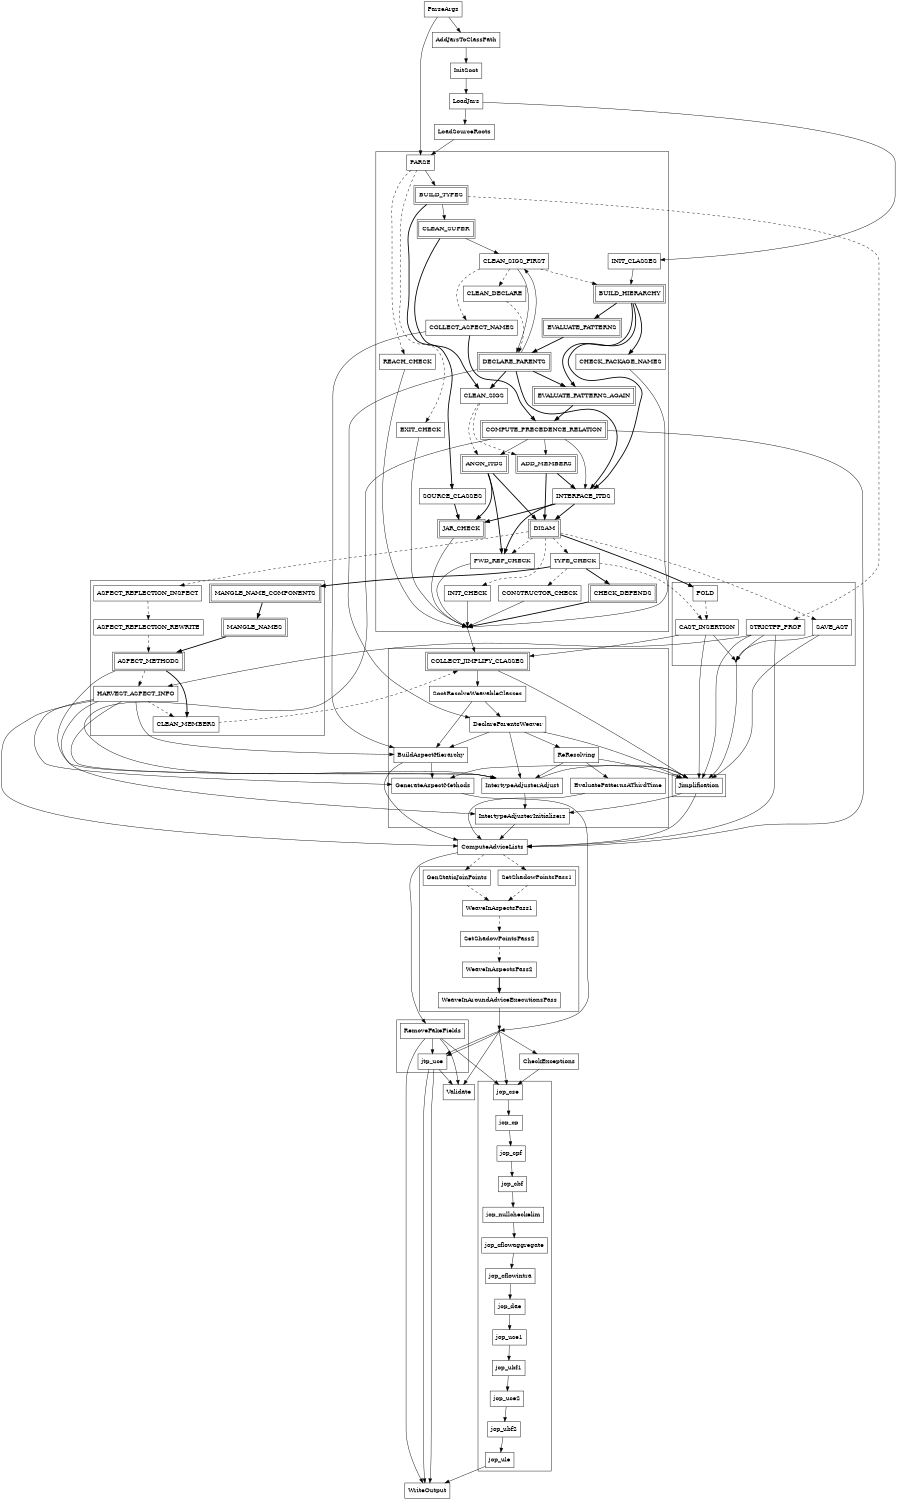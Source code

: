 digraph G {
    //rotate="90";
    //size="16.5x11.5";
 //   size="11.5x16.5";
    //size="11.5x16.5";
    //page="11.5x16.5";
    size="8,10";

    // local dep: style=dashed
    // global dep: style=bold
    // barrier after: peripheries=2

    node [shape="box"];
    subgraph clusterPolyglot
    {
        ANON_ITDS;
        ADD_MEMBERS;
        BUILD_HIERARCHY;
        BUILD_TYPES;
        CLEAN_SIGS;
        DECLARE_PARENTS;
        DISAM;
        INIT_CHECK;
        FWD_REF_CHECK;
        CHECK_DEPENDS;
        CONSTRUCTOR_CHECK;
        COMPUTE_PRECEDENCE_RELATION;
        EVALUATE_PATTERNS_AGAIN;
        EVALUATE_PATTERNS;
        INIT_CHECK;
        PARSE;
        REACH_CHECK;
        EXIT_CHECK;
        CHECK_PACKAGE_NAMES;
        PRE_OUTPUT_ALL;
        JAR_CHECK;
        INTERFACE_ITDS;
        SOURCE_CLASSES;
        COLLECT_ASPECT_NAMES;
        CLEAN_DECLARE;
        TYPE_CHECK;
        INIT_CLASSES;
        CLEAN_SUPER;
        CLEAN_SIGS_FIRST;

    };

    subgraph clusterAspectInfo {
        CLEAN_MEMBERS;
        HARVEST_ASPECT_INFO;
        ASPECT_REFLECTION_REWRITE;
        ASPECT_REFLECTION_INSPECT;
        ASPECT_METHODS;
        MANGLE_NAMES;
        MANGLE_NAME_COMPONENTS;
    };

    ComputeAdviceLists;


    subgraph clusterFoo {
        SAVE_AST;
        FOLD;
        CAST_INSERTION;
        STRICTFP_PROP;
        Bar [shape=point];
    };
    subgraph clusterJimple2 {
        Jimplification;
    };
    subgraph clusterBackend {
        COLLECT_JIMPLIFY_CLASSES;
        SootResolveWeavableClasses;
        DeclareParentsWeaver;
        ReResolving;
        EvaluatePatternsAThirdTime;
        BuildAspectHierarchy;
        //EvaluatePatternsAThirdTime;
    //};
    //subgraph clusterJimple {
        //Jimplification;
        IntertypeAdjusterInitialisers;
        IntertypeAdjusterAdjust;
        GenerateAspectMethods;
    };

    subgraph clusterCleanup {
        RemoveFakeFields;
        jtp_uce;
    };
    subgraph clusterOpt {
        jop_cse ->
        jop_cp ->
        jop_cpf ->
        jop_cbf ->

        jop_nullcheckelim ->
        jop_cflowaggregate ->
        jop_cflowintra ->

        jop_dae ->
        jop_uce1 ->
        jop_ubf1 ->
        jop_uce2 ->
        jop_ubf2 ->
        jop_ule;

    };
    DoneWeaving -> jtp_uce;
    jtp_uce -> WriteOutput;

    RemoveFakeFields -> jop_cse;
    DoneWeaving -> jop_cse;
    jop_ule -> WriteOutput;

    IntertypeAdjusterAdjust -> IntertypeAdjusterInitialisers [style=invis];

    STRICTFP_PROP -> Bar;
    CAST_INSERTION -> Bar;
    SAVE_AST -> Bar;
    Bar -> Jimplification;


    

    STRICTFP_PROP -> HARVEST_ASPECT_INFO;

    BuildAspectHierarchy -> ComputeAdviceLists;

    SAVE_AST -> Jimplification;
    

    REACH_CHECK -> PRE_OUTPUT_ALL;
    JAR_CHECK -> PRE_OUTPUT_ALL;
    FWD_REF_CHECK -> PRE_OUTPUT_ALL;
    CHECK_PACKAGE_NAMES -> PRE_OUTPUT_ALL;
    CONSTRUCTOR_CHECK -> PRE_OUTPUT_ALL;
    INIT_CHECK -> PRE_OUTPUT_ALL;
    EXIT_CHECK -> PRE_OUTPUT_ALL;

    PRE_OUTPUT_ALL -> COLLECT_JIMPLIFY_CLASSES;

    //CAST_INSERTION -> ASPECT_METHODS;

    ParseArgs ->
    AddJarsToClassPath ->
    InitSoot ->
    LoadJars ->
    LoadSourceRoots;
    LoadJars ->
    INIT_CLASSES;

    INIT_CLASSES -> BUILD_HIERARCHY;

    LoadSourceRoots -> PARSE;
    ParseArgs -> PARSE;


    PARSE ->
    BUILD_TYPES ->
    CLEAN_SUPER ->
    CLEAN_SIGS_FIRST -> DECLARE_PARENTS -> CLEAN_SIGS_FIRST;
    CLEAN_SIGS_FIRST -> CLEAN_DECLARE [style=dashed];
    CLEAN_SIGS_FIRST -> COLLECT_ASPECT_NAMES [style=dashed];
    CLEAN_SIGS_FIRST -> BUILD_HIERARCHY [style=dashed];
    BUILD_HIERARCHY -> CHECK_PACKAGE_NAMES [style=bold];
    BUILD_HIERARCHY -> EVALUATE_PATTERNS [style=bold];
    EVALUATE_PATTERNS -> DECLARE_PARENTS [style=bold];
    CLEAN_DECLARE -> DECLARE_PARENTS [style=dashed];
    DECLARE_PARENTS -> EVALUATE_PATTERNS_AGAIN [style=bold];
    BUILD_HIERARCHY -> EVALUATE_PATTERNS_AGAIN [style=bold];
    BUILD_TYPES [peripheries=2];
    CLEAN_SUPER [peripheries=2];
    BUILD_HIERARCHY [peripheries=2];
    EVALUATE_PATTERNS [peripheries=2];
    DECLARE_PARENTS [peripheries=2];
    EVALUATE_PATTERNS_AGAIN [peripheries=2];



    COMPUTE_PRECEDENCE_RELATION [peripheries=2];
    COMPUTE_PRECEDENCE_RELATION -> ADD_MEMBERS;
    COMPUTE_PRECEDENCE_RELATION -> INTERFACE_ITDS;
    COMPUTE_PRECEDENCE_RELATION -> ANON_ITDS;
    COMPUTE_PRECEDENCE_RELATION -> IntertypeAdjusterAdjust;
    COMPUTE_PRECEDENCE_RELATION -> ComputeAdviceLists;

    STRICTFP_PROP -> ComputeAdviceLists;
    STRICTFP_PROP -> Jimplification;

    COLLECT_ASPECT_NAMES -> COMPUTE_PRECEDENCE_RELATION [style=bold];
    EVALUATE_PATTERNS_AGAIN -> COMPUTE_PRECEDENCE_RELATION [style=bold];
    
    DECLARE_PARENTS -> CLEAN_SIGS [style=bold];
    CLEAN_SUPER -> CLEAN_SIGS [style=bold];

    CLEAN_SIGS -> ADD_MEMBERS [style=dashed];

    ADD_MEMBERS -> INTERFACE_ITDS [style=bold];
    BUILD_HIERARCHY -> INTERFACE_ITDS [style=bold];
    DECLARE_PARENTS -> INTERFACE_ITDS [style=bold];

    BUILD_TYPES -> SOURCE_CLASSES [style=bold];
    CLEAN_SIGS -> ANON_ITDS [style=dashed];

    ADD_MEMBERS -> DISAM [style=bold];
    INTERFACE_ITDS -> DISAM [style=bold];
    ANON_ITDS -> DISAM [style=bold];

    DISAM -> FOLD [style=bold];
    DISAM -> TYPE_CHECK [style=dashed];
    PARSE -> REACH_CHECK [style=dashed];
    FOLD -> CAST_INSERTION [style=dashed];
    TYPE_CHECK -> CAST_INSERTION [style=dashed];


    //CHECK_DEPENDS -> TYPE_CHECK [style=bold];

    BUILD_TYPES -> STRICTFP_PROP [style=dashed];
    PARSE -> EXIT_CHECK [style=dashed];
    DISAM -> INIT_CHECK [style=dashed];
    TYPE_CHECK -> CONSTRUCTOR_CHECK [style=dashed];
    DISAM -> FWD_REF_CHECK [style=dashed];
    INTERFACE_ITDS -> FWD_REF_CHECK [style=bold];
    ANON_ITDS -> FWD_REF_CHECK [style=bold];
    JAR_CHECK [peripheries=2];
    INTERFACE_ITDS -> JAR_CHECK [style=bold];
    ANON_ITDS -> JAR_CHECK [style=bold];

    SOURCE_CLASSES -> JAR_CHECK [style=bold];

    CHECK_DEPENDS [peripheries=2];
    TYPE_CHECK -> CHECK_DEPENDS [style=bold];

    // PRE_OUTPUT_ALL is an empty pass used to delimit some range of passes
    // to be repeated, so it depends on everything before it
    CHECK_DEPENDS -> PRE_OUTPUT_ALL [style=bold];
    // SAVE_AST needs to be outside the range of passes that spawn new jobs
    DISAM -> SAVE_AST [style=dashed];

    MANGLE_NAME_COMPONENTS [peripheries=2];
    MANGLE_NAMES [peripheries=2];

    TYPE_CHECK -> MANGLE_NAME_COMPONENTS [style=bold];
    MANGLE_NAME_COMPONENTS -> MANGLE_NAMES [style=bold];

    DISAM -> ASPECT_REFLECTION_INSPECT [style=dashed];
    ASPECT_REFLECTION_INSPECT -> ASPECT_REFLECTION_REWRITE [style=dashed];
    ASPECT_METHODS [peripheries=2];
    ASPECT_REFLECTION_REWRITE -> ASPECT_METHODS [style=dashed];
    MANGLE_NAMES -> ASPECT_METHODS [style=bold];

    // might be global; should test it to make sure it's local
    ASPECT_METHODS -> HARVEST_ASPECT_INFO [style=dashed];

    ASPECT_METHODS -> CLEAN_MEMBERS [style=bold];
    HARVEST_ASPECT_INFO -> CLEAN_MEMBERS [style=dashed];

    COLLECT_JIMPLIFY_CLASSES [peripheries=2];

    // COLLECT_JIMPLIFY_CLASSES dependes on whatever is before it
    CLEAN_MEMBERS -> COLLECT_JIMPLIFY_CLASSES [style=dashed];
    CLEAN_SIGS;

    ADD_MEMBERS [peripheries=2];
    INTERFACE_ITDS;
    SOURCE_CLASSES;
    ANON_ITDS [peripheries=2];

    DISAM [peripheries=2];

    COLLECT_JIMPLIFY_CLASSES -> SootResolveWeavableClasses;
    COLLECT_ASPECT_NAMES -> BuildAspectHierarchy;
    HARVEST_ASPECT_INFO -> BuildAspectHierarchy;
    SootResolveWeavableClasses -> BuildAspectHierarchy;
    SootResolveWeavableClasses -> DeclareParentsWeaver;
    DECLARE_PARENTS -> DeclareParentsWeaver;
    DeclareParentsWeaver -> ReResolving;
    ReResolving -> IntertypeAdjusterAdjust;
    HARVEST_ASPECT_INFO -> IntertypeAdjusterAdjust;
    ASPECT_METHODS -> IntertypeAdjusterAdjust;
    DeclareParentsWeaver -> IntertypeAdjusterAdjust;
    ReResolving -> Jimplification;
    IntertypeAdjusterAdjust -> Jimplification;
    DeclareParentsWeaver -> Jimplification;
    COLLECT_JIMPLIFY_CLASSES -> Jimplification;
    CAST_INSERTION -> COLLECT_JIMPLIFY_CLASSES;

    ReResolving -> EvaluatePatternsAThirdTime;

    Jimplification -> IntertypeAdjusterInitialisers;
    HARVEST_ASPECT_INFO -> IntertypeAdjusterInitialisers;
    IntertypeAdjusterAdjust -> IntertypeAdjusterInitialisers;

    HARVEST_ASPECT_INFO -> ComputeAdviceLists;
    IntertypeAdjusterInitialisers -> ComputeAdviceLists;
    Jimplification -> ComputeAdviceLists;

    BuildAspectHierarchy -> GenerateAspectMethods;
    HARVEST_ASPECT_INFO -> GenerateAspectMethods;
    Jimplification -> GenerateAspectMethods;
    subgraph clusterAdviceWeave {
        SetShadowPointsPass1;
        GenStaticJoinPoints;
        WeaveInAspectsPass1;
        SetShadowPointsPass2;
        WeaveInAspectsPass2;
        WeaveInAroundAdviceExecutionsPass;
    }

    //ComputeAdviceLists -> GenerateAspectMethods;

    DeclareParentsWeaver -> BuildAspectHierarchy;
    EvaluatePatternsAThirdTime -> ComputeAdviceLists;


    ComputeAdviceLists -> SetShadowPointsPass1 [style=dashed];
    ComputeAdviceLists -> GenStaticJoinPoints [style=dashed];
    SetShadowPointsPass1 -> WeaveInAspectsPass1 [style=dashed];
    GenStaticJoinPoints -> WeaveInAspectsPass1 [style=dashed];
    WeaveInAspectsPass1 -> SetShadowPointsPass2 [style=dashed];
    SetShadowPointsPass2 -> WeaveInAspectsPass2 [style=dashed];

    WeaveInAspectsPass2 -> WeaveInAroundAdviceExecutionsPass [style=bold];

    WeaveInAroundAdviceExecutionsPass -> DoneWeaving;

    ComputeAdviceLists -> RemoveFakeFields;

    DoneWeaving -> CheckExceptions;

    DoneWeaving -> Validate;

    DoneWeaving -> jtp_uce;

    CAST_INSERTION -> Jimplification;
    
    RemoveFakeFields -> WriteOutput;
    RemoveFakeFields -> jtp_uce;
    RemoveFakeFields -> Validate;

    GenerateAspectMethods -> DoneWeaving;
    
    DoneWeaving [shape=point];
    PRE_OUTPUT_ALL [shape=point];

    jtp_uce -> Validate;
    CheckExceptions -> jop_cse;
    jtp_uce -> WriteOutput;

}


